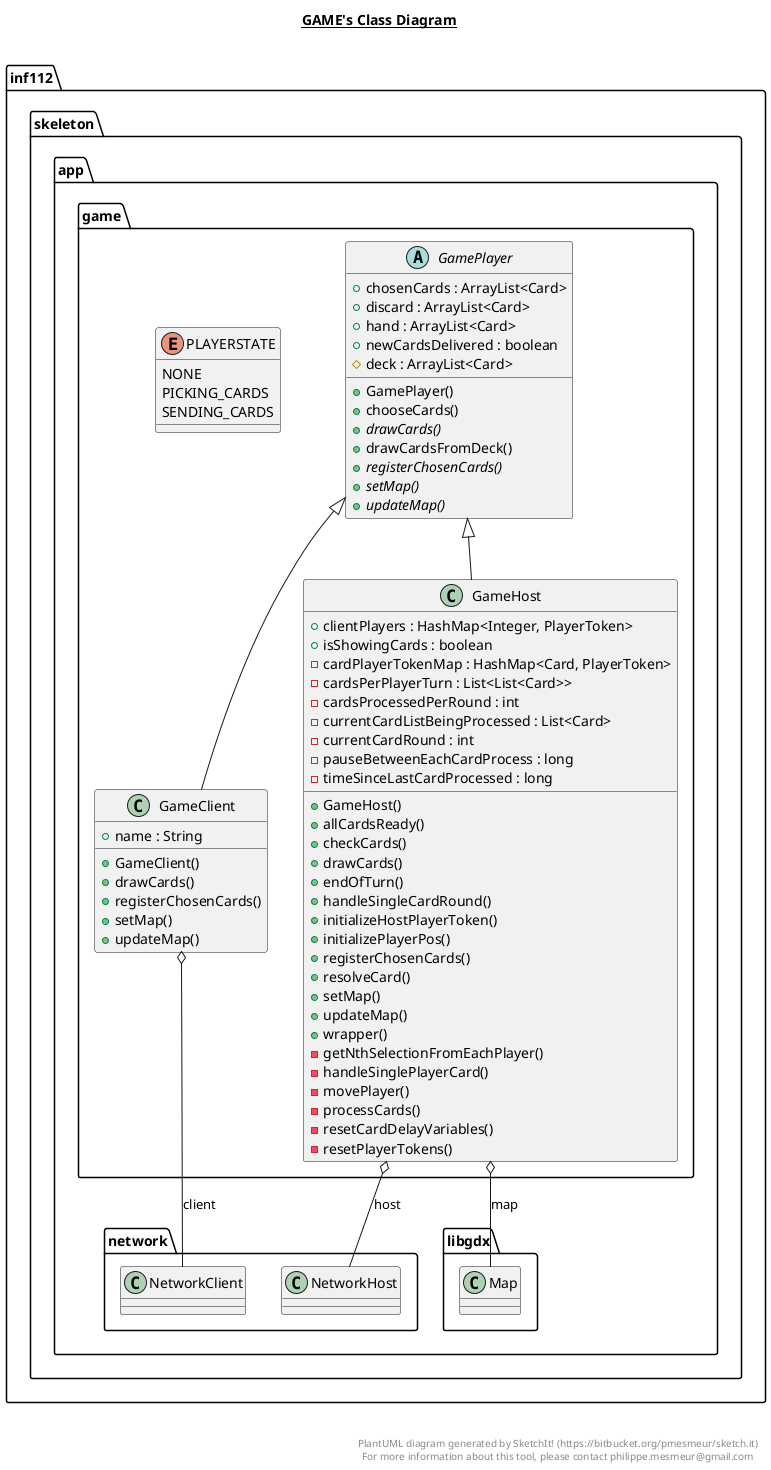 @startuml

title __GAME's Class Diagram__\n

  namespace inf112.skeleton.app {
    namespace game {
      class inf112.skeleton.app.game.GameClient {
          + name : String
          + GameClient()
          + drawCards()
          + registerChosenCards()
          + setMap()
          + updateMap()
      }
    }
  }
  

  namespace inf112.skeleton.app {
    namespace game {
      class inf112.skeleton.app.game.GameHost {
          + clientPlayers : HashMap<Integer, PlayerToken>
          + isShowingCards : boolean
          - cardPlayerTokenMap : HashMap<Card, PlayerToken>
          - cardsPerPlayerTurn : List<List<Card>>
          - cardsProcessedPerRound : int
          - currentCardListBeingProcessed : List<Card>
          - currentCardRound : int
          - pauseBetweenEachCardProcess : long
          - timeSinceLastCardProcessed : long
          + GameHost()
          + allCardsReady()
          + checkCards()
          + drawCards()
          + endOfTurn()
          + handleSingleCardRound()
          + initializeHostPlayerToken()
          + initializePlayerPos()
          + registerChosenCards()
          + resolveCard()
          + setMap()
          + updateMap()
          + wrapper()
          - getNthSelectionFromEachPlayer()
          - handleSinglePlayerCard()
          - movePlayer()
          - processCards()
          - resetCardDelayVariables()
          - resetPlayerTokens()
      }
    }
  }
  

  namespace inf112.skeleton.app {
    namespace game {
      abstract class inf112.skeleton.app.game.GamePlayer {
          + chosenCards : ArrayList<Card>
          + discard : ArrayList<Card>
          + hand : ArrayList<Card>
          + newCardsDelivered : boolean
          # deck : ArrayList<Card>
          + GamePlayer()
          + chooseCards()
          {abstract} + drawCards()
          + drawCardsFromDeck()
          {abstract} + registerChosenCards()
          {abstract} + setMap()
          {abstract} + updateMap()
      }
    }
  }
  

  namespace inf112.skeleton.app {
    namespace game {
      enum PLAYERSTATE {
        NONE
        PICKING_CARDS
        SENDING_CARDS
      }
    }
  }
  

  inf112.skeleton.app.game.GameClient -up-|> inf112.skeleton.app.game.GamePlayer
  inf112.skeleton.app.game.GameClient o-- inf112.skeleton.app.network.NetworkClient : client
  inf112.skeleton.app.game.GameHost -up-|> inf112.skeleton.app.game.GamePlayer
  inf112.skeleton.app.game.GameHost o-- inf112.skeleton.app.network.NetworkHost : host
  inf112.skeleton.app.game.GameHost o-- inf112.skeleton.app.libgdx.Map : map
  inf112.skeleton.app.game.GamePlayer o-- inf112.skeleton.app.game.GamePlayer.PLAYERSTATE : state
  inf112.skeleton.app.game.GamePlayer +-down- inf112.skeleton.app.game.GamePlayer.PLAYERSTATE


right footer


PlantUML diagram generated by SketchIt! (https://bitbucket.org/pmesmeur/sketch.it)
For more information about this tool, please contact philippe.mesmeur@gmail.com
endfooter

@enduml
